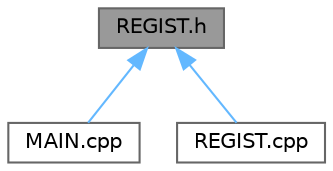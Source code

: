 digraph "REGIST.h"
{
 // LATEX_PDF_SIZE
  bgcolor="transparent";
  edge [fontname=Helvetica,fontsize=10,labelfontname=Helvetica,labelfontsize=10];
  node [fontname=Helvetica,fontsize=10,shape=box,height=0.2,width=0.4];
  Node1 [label="REGIST.h",height=0.2,width=0.4,color="gray40", fillcolor="grey60", style="filled", fontcolor="black",tooltip=" "];
  Node1 -> Node2 [dir="back",color="steelblue1",style="solid"];
  Node2 [label="MAIN.cpp",height=0.2,width=0.4,color="grey40", fillcolor="white", style="filled",URL="$_m_a_i_n_8cpp.html",tooltip=" "];
  Node1 -> Node3 [dir="back",color="steelblue1",style="solid"];
  Node3 [label="REGIST.cpp",height=0.2,width=0.4,color="grey40", fillcolor="white", style="filled",URL="$_r_e_g_i_s_t_8cpp.html",tooltip=" "];
}
